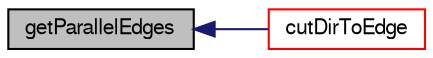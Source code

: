 digraph "getParallelEdges"
{
  bgcolor="transparent";
  edge [fontname="FreeSans",fontsize="10",labelfontname="FreeSans",labelfontsize="10"];
  node [fontname="FreeSans",fontsize="10",shape=record];
  rankdir="LR";
  Node1 [label="getParallelEdges",height=0.2,width=0.4,color="black", fillcolor="grey75", style="filled" fontcolor="black"];
  Node1 -> Node2 [dir="back",color="midnightblue",fontsize="10",style="solid",fontname="FreeSans"];
  Node2 [label="cutDirToEdge",height=0.2,width=0.4,color="red",URL="$a10290.html#a56664f3017553939ea9760e96b9e24f2",tooltip="Reverse of edgeToCutDir: given direction find edge bundle and. "];
}
